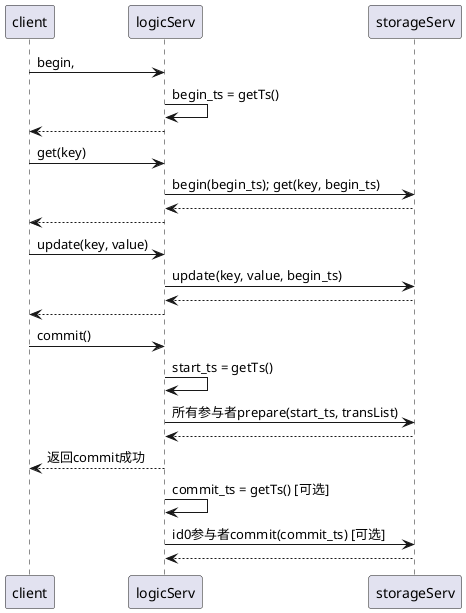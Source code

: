 @startuml
'方案1

client -> logicServ: begin,
logicServ -> logicServ:begin_ts = getTs()
'logicServ -> storageServ:
logicServ -->client:

client->logicServ:get(key)
logicServ->storageServ:begin(begin_ts); get(key, begin_ts)
storageServ --> logicServ:
logicServ --> client:

client -> logicServ: update(key, value)
logicServ -> storageServ:update(key, value, begin_ts)
storageServ --> logicServ:
client <-- logicServ:

client -> logicServ: commit()
logicServ -> logicServ:start_ts = getTs()
logicServ -> storageServ:所有参与者prepare(start_ts, transList)
storageServ-->logicServ:
logicServ-->client:返回commit成功

logicServ -> logicServ:commit_ts = getTs() [可选]
logicServ->storageServ:id0参与者commit(commit_ts) [可选]
storageServ-->logicServ:


@enduml

@startuml

'(*)--> if "Some Test" then
'
'     -->[true] "activity 13"
'
'(*) --> if "Some Test" then
'
'  -->[true] "activity 1"
'
'  if "" then
'	-> "activity 3" as a3
'  else
'	if "Other test" then
'	  -left-> "activity 5"
'	else
'	  --> "activity 6"
'	endif
'  endif
'
'else
'
'  ->[false] "activity 2"
'
'endif
'
'a3 --> if "last test" then
'  --> "activity 7"
'else
'  -> "activity 8"
'endif
'a3 --> if "last test1" then
'  --> "activity 9"
'else
'  -> "activity 10"
'endif

(*) --> "a"
"TransationList"-->Trans1={stat:commited, version:commit_ts1}
"TransationList(no commited)"-->Trans2={stat:no prepare, version:null}
"TransationList(no commited)"-->Trans3={stat:no prepare, version:null}

DataList --> data_key1_entry={value:x, next:Trans1, version:Trans1}
DataList --> data_key2_entry={value:y, next:null, version:Trans1}

"data_key1_entry={value:x, next:Trans1, version:Trans1}"-->data_key1_Trans1={value:x, next:null, version:Trans1}

@enduml